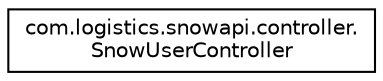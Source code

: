 digraph "Graphical Class Hierarchy"
{
 // LATEX_PDF_SIZE
  edge [fontname="Helvetica",fontsize="10",labelfontname="Helvetica",labelfontsize="10"];
  node [fontname="Helvetica",fontsize="10",shape=record];
  rankdir="LR";
  Node0 [label="com.logistics.snowapi.controller.\lSnowUserController",height=0.2,width=0.4,color="black", fillcolor="white", style="filled",URL="$classcom_1_1logistics_1_1snowapi_1_1controller_1_1SnowUserController.html",tooltip=" "];
}
